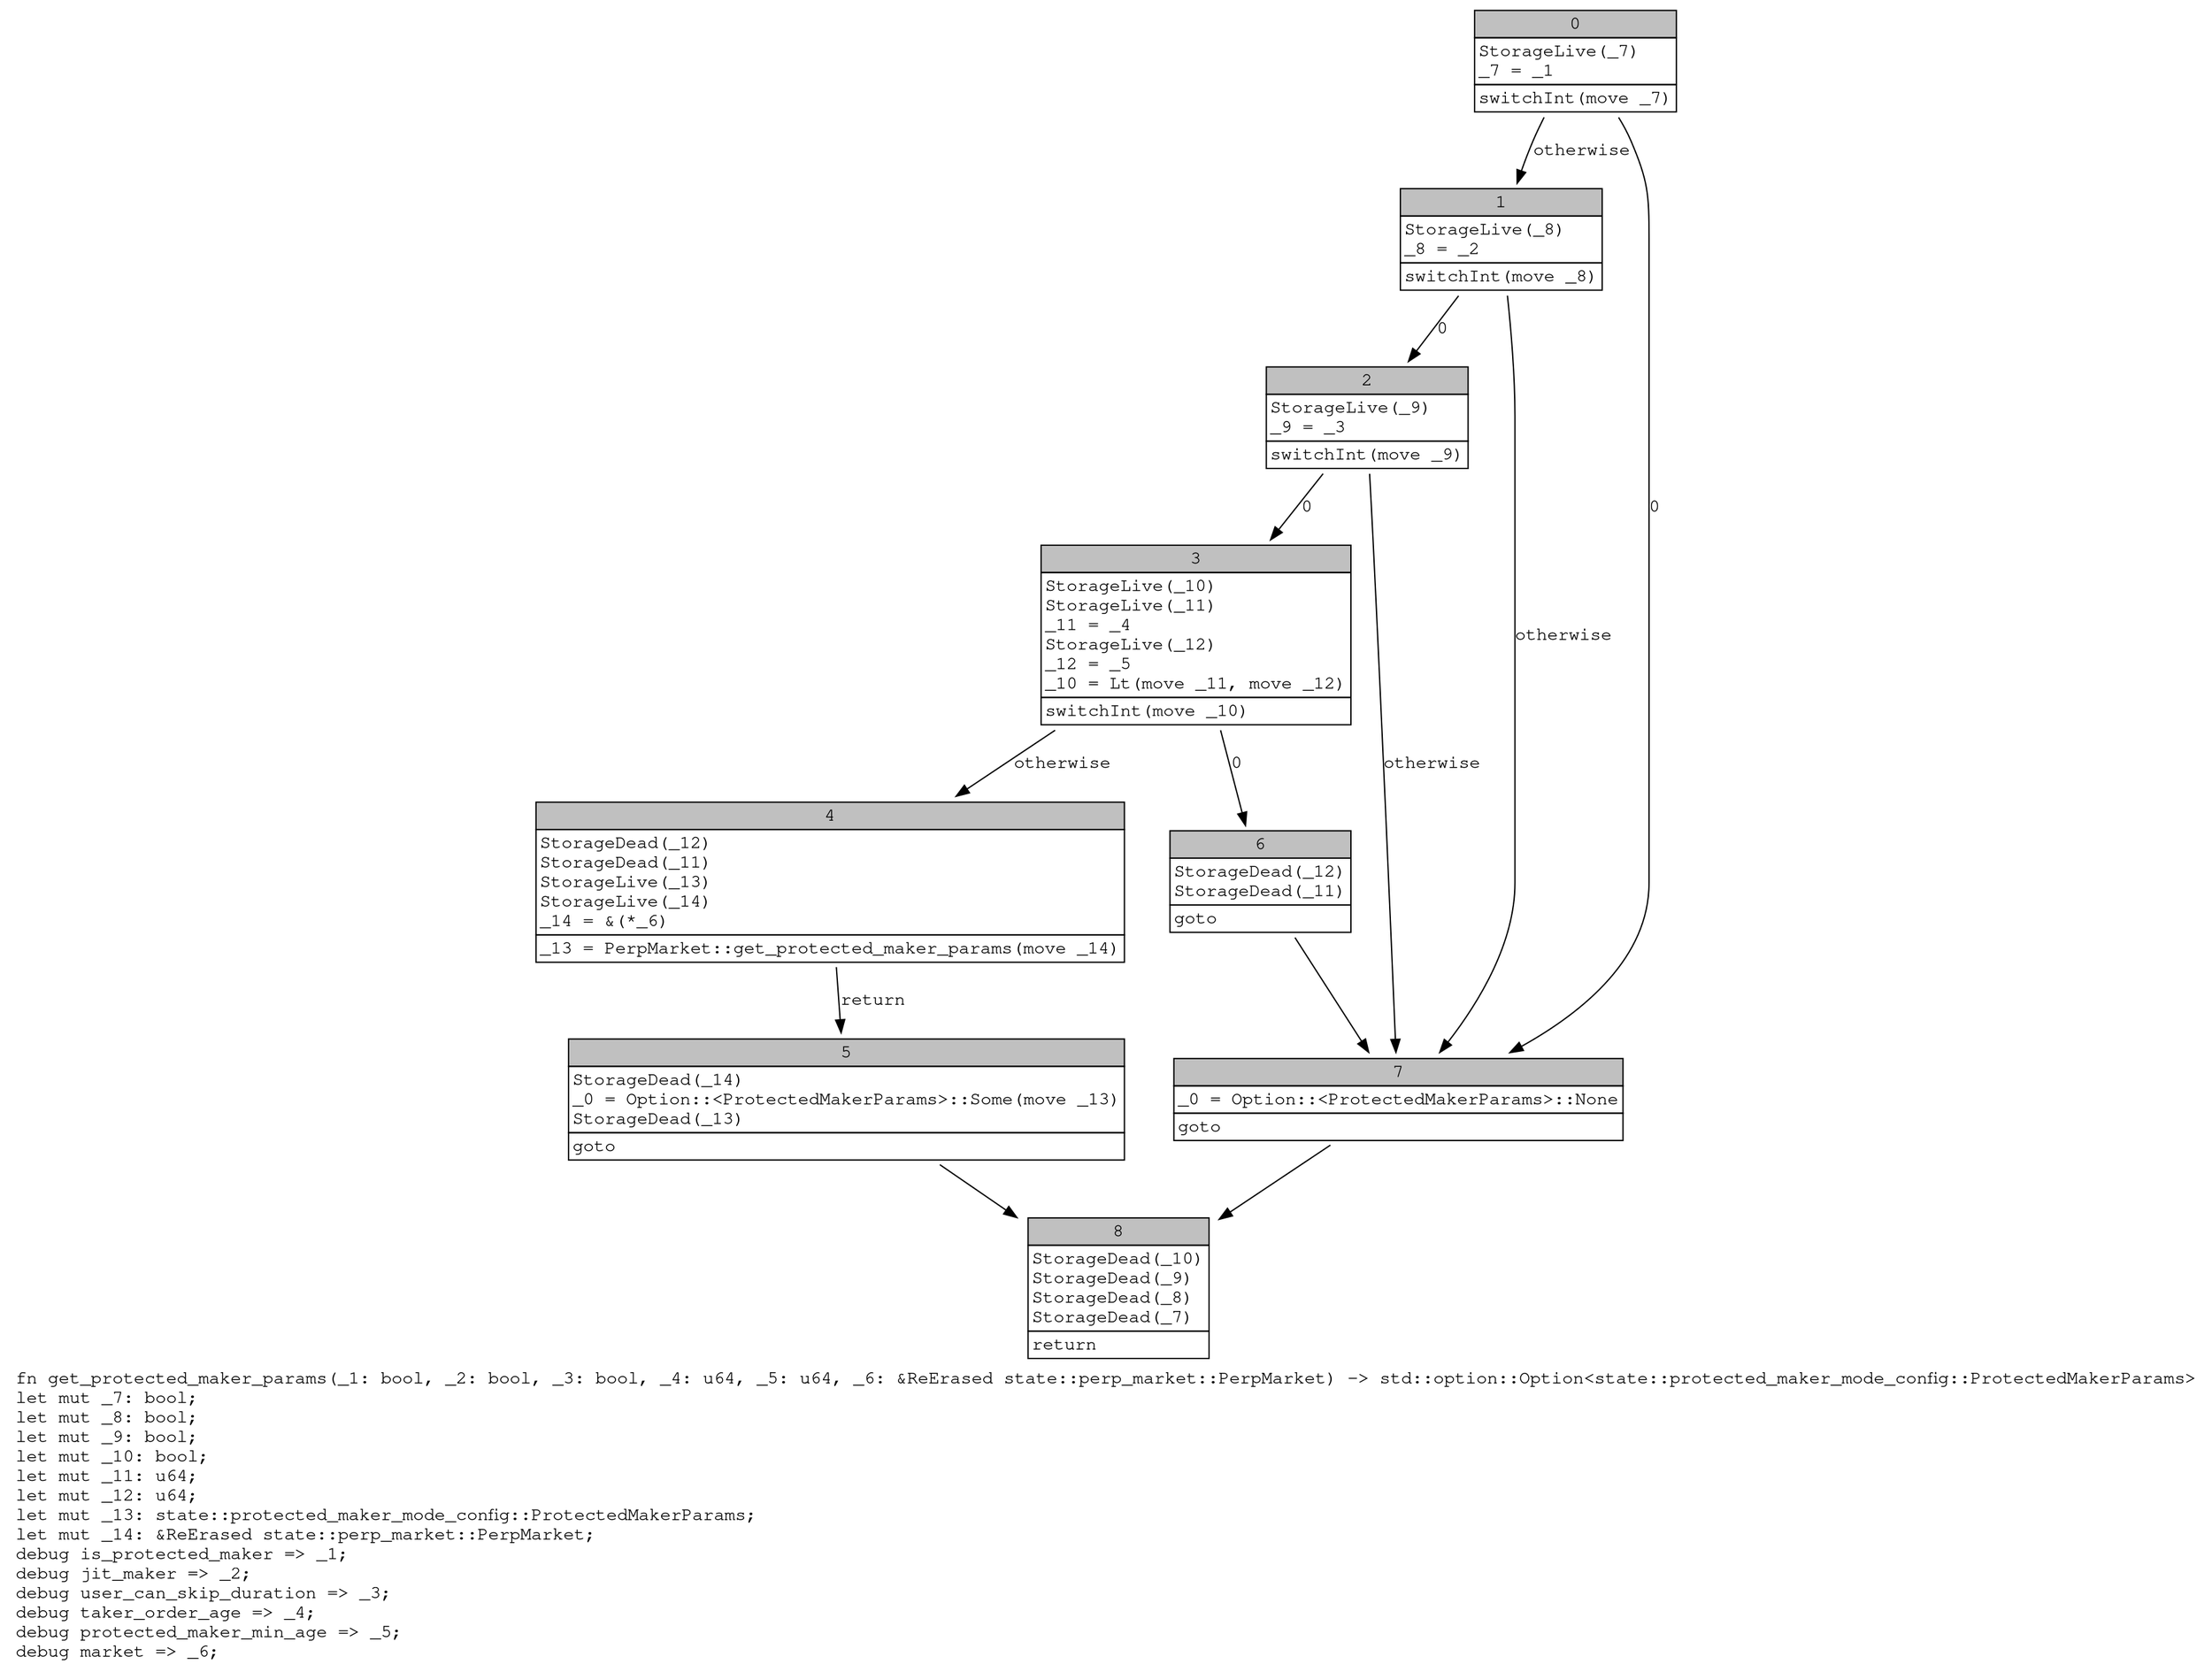 digraph Mir_0_527 {
    graph [fontname="Courier, monospace"];
    node [fontname="Courier, monospace"];
    edge [fontname="Courier, monospace"];
    label=<fn get_protected_maker_params(_1: bool, _2: bool, _3: bool, _4: u64, _5: u64, _6: &amp;ReErased state::perp_market::PerpMarket) -&gt; std::option::Option&lt;state::protected_maker_mode_config::ProtectedMakerParams&gt;<br align="left"/>let mut _7: bool;<br align="left"/>let mut _8: bool;<br align="left"/>let mut _9: bool;<br align="left"/>let mut _10: bool;<br align="left"/>let mut _11: u64;<br align="left"/>let mut _12: u64;<br align="left"/>let mut _13: state::protected_maker_mode_config::ProtectedMakerParams;<br align="left"/>let mut _14: &amp;ReErased state::perp_market::PerpMarket;<br align="left"/>debug is_protected_maker =&gt; _1;<br align="left"/>debug jit_maker =&gt; _2;<br align="left"/>debug user_can_skip_duration =&gt; _3;<br align="left"/>debug taker_order_age =&gt; _4;<br align="left"/>debug protected_maker_min_age =&gt; _5;<br align="left"/>debug market =&gt; _6;<br align="left"/>>;
    bb0__0_527 [shape="none", label=<<table border="0" cellborder="1" cellspacing="0"><tr><td bgcolor="gray" align="center" colspan="1">0</td></tr><tr><td align="left" balign="left">StorageLive(_7)<br/>_7 = _1<br/></td></tr><tr><td align="left">switchInt(move _7)</td></tr></table>>];
    bb1__0_527 [shape="none", label=<<table border="0" cellborder="1" cellspacing="0"><tr><td bgcolor="gray" align="center" colspan="1">1</td></tr><tr><td align="left" balign="left">StorageLive(_8)<br/>_8 = _2<br/></td></tr><tr><td align="left">switchInt(move _8)</td></tr></table>>];
    bb2__0_527 [shape="none", label=<<table border="0" cellborder="1" cellspacing="0"><tr><td bgcolor="gray" align="center" colspan="1">2</td></tr><tr><td align="left" balign="left">StorageLive(_9)<br/>_9 = _3<br/></td></tr><tr><td align="left">switchInt(move _9)</td></tr></table>>];
    bb3__0_527 [shape="none", label=<<table border="0" cellborder="1" cellspacing="0"><tr><td bgcolor="gray" align="center" colspan="1">3</td></tr><tr><td align="left" balign="left">StorageLive(_10)<br/>StorageLive(_11)<br/>_11 = _4<br/>StorageLive(_12)<br/>_12 = _5<br/>_10 = Lt(move _11, move _12)<br/></td></tr><tr><td align="left">switchInt(move _10)</td></tr></table>>];
    bb4__0_527 [shape="none", label=<<table border="0" cellborder="1" cellspacing="0"><tr><td bgcolor="gray" align="center" colspan="1">4</td></tr><tr><td align="left" balign="left">StorageDead(_12)<br/>StorageDead(_11)<br/>StorageLive(_13)<br/>StorageLive(_14)<br/>_14 = &amp;(*_6)<br/></td></tr><tr><td align="left">_13 = PerpMarket::get_protected_maker_params(move _14)</td></tr></table>>];
    bb5__0_527 [shape="none", label=<<table border="0" cellborder="1" cellspacing="0"><tr><td bgcolor="gray" align="center" colspan="1">5</td></tr><tr><td align="left" balign="left">StorageDead(_14)<br/>_0 = Option::&lt;ProtectedMakerParams&gt;::Some(move _13)<br/>StorageDead(_13)<br/></td></tr><tr><td align="left">goto</td></tr></table>>];
    bb6__0_527 [shape="none", label=<<table border="0" cellborder="1" cellspacing="0"><tr><td bgcolor="gray" align="center" colspan="1">6</td></tr><tr><td align="left" balign="left">StorageDead(_12)<br/>StorageDead(_11)<br/></td></tr><tr><td align="left">goto</td></tr></table>>];
    bb7__0_527 [shape="none", label=<<table border="0" cellborder="1" cellspacing="0"><tr><td bgcolor="gray" align="center" colspan="1">7</td></tr><tr><td align="left" balign="left">_0 = Option::&lt;ProtectedMakerParams&gt;::None<br/></td></tr><tr><td align="left">goto</td></tr></table>>];
    bb8__0_527 [shape="none", label=<<table border="0" cellborder="1" cellspacing="0"><tr><td bgcolor="gray" align="center" colspan="1">8</td></tr><tr><td align="left" balign="left">StorageDead(_10)<br/>StorageDead(_9)<br/>StorageDead(_8)<br/>StorageDead(_7)<br/></td></tr><tr><td align="left">return</td></tr></table>>];
    bb0__0_527 -> bb7__0_527 [label="0"];
    bb0__0_527 -> bb1__0_527 [label="otherwise"];
    bb1__0_527 -> bb2__0_527 [label="0"];
    bb1__0_527 -> bb7__0_527 [label="otherwise"];
    bb2__0_527 -> bb3__0_527 [label="0"];
    bb2__0_527 -> bb7__0_527 [label="otherwise"];
    bb3__0_527 -> bb6__0_527 [label="0"];
    bb3__0_527 -> bb4__0_527 [label="otherwise"];
    bb4__0_527 -> bb5__0_527 [label="return"];
    bb5__0_527 -> bb8__0_527 [label=""];
    bb6__0_527 -> bb7__0_527 [label=""];
    bb7__0_527 -> bb8__0_527 [label=""];
}
